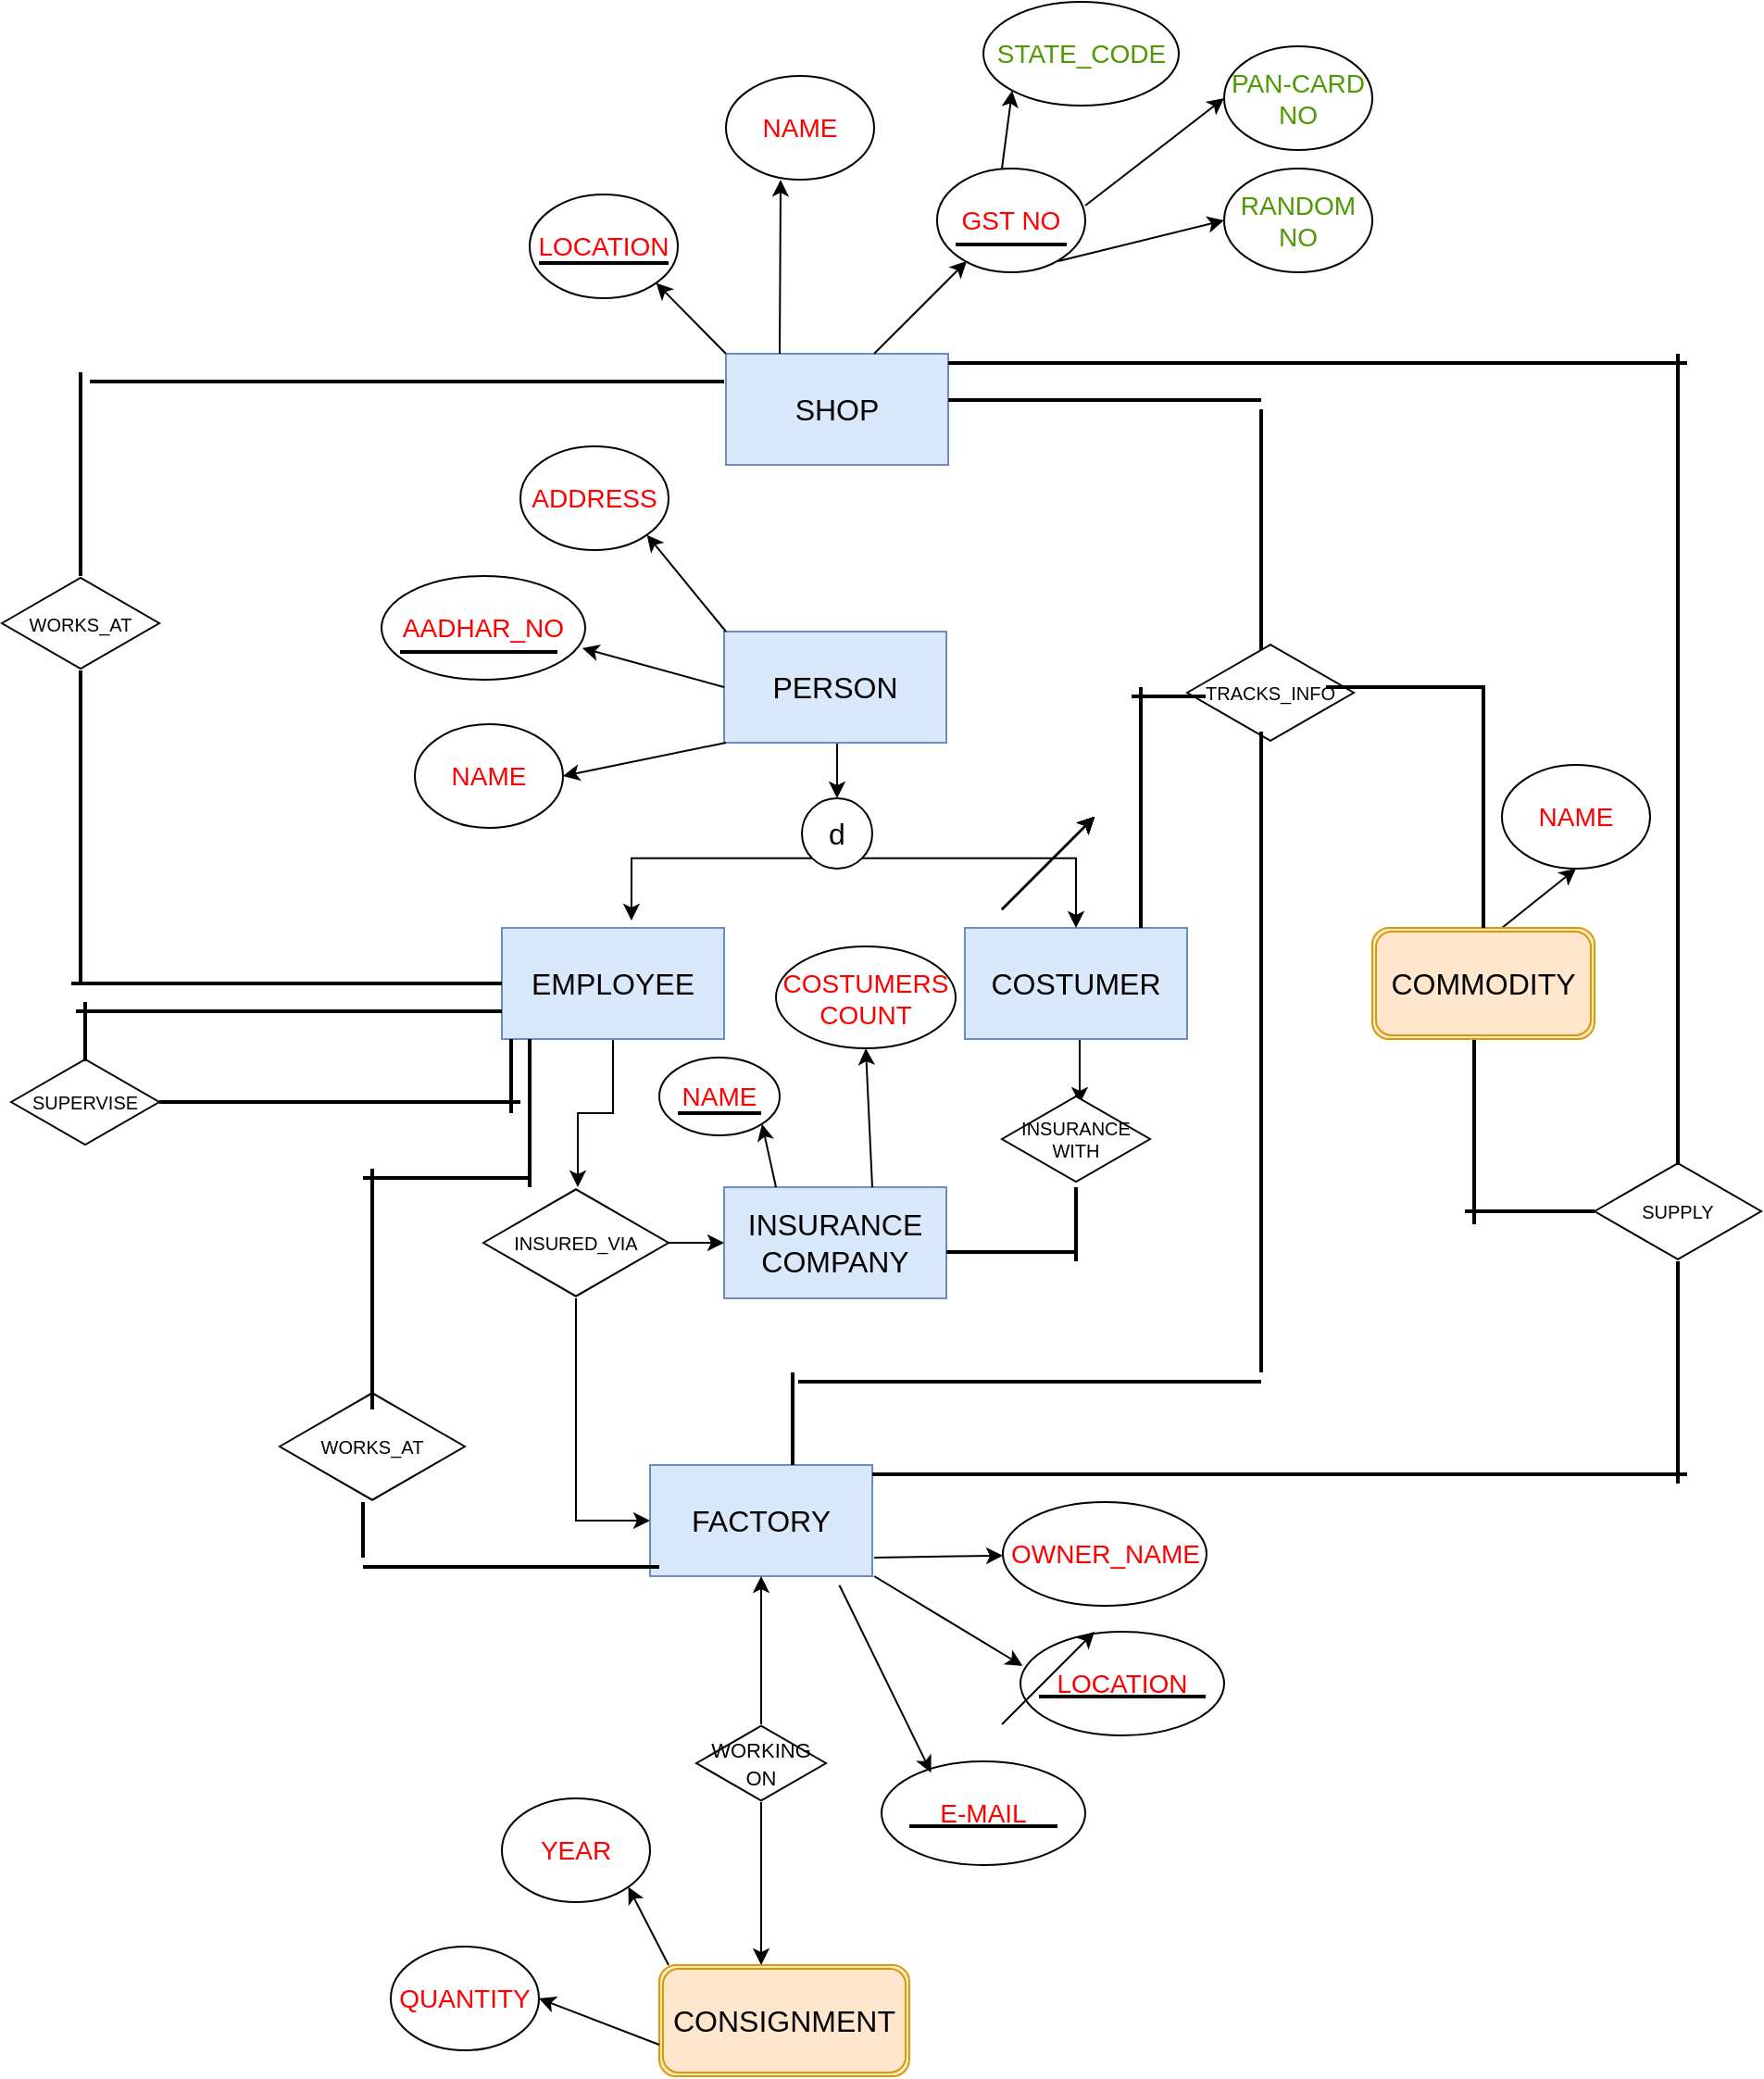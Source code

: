 <mxfile version="13.6.6" type="github">
  <diagram id="R2lEEEUBdFMjLlhIrx00" name="Page-1">
    <mxGraphModel dx="2523" dy="2011" grid="1" gridSize="10" guides="1" tooltips="1" connect="1" arrows="1" fold="1" page="1" pageScale="1" pageWidth="850" pageHeight="1100" math="0" shadow="0" extFonts="Permanent Marker^https://fonts.googleapis.com/css?family=Permanent+Marker">
      <root>
        <mxCell id="0" />
        <mxCell id="1" parent="0" />
        <mxCell id="ybq4rBXa6S7qa59b0Jn1-7" style="edgeStyle=orthogonalEdgeStyle;rounded=0;orthogonalLoop=1;jettySize=auto;html=1;exitX=0.5;exitY=1;exitDx=0;exitDy=0;entryX=0.5;entryY=0;entryDx=0;entryDy=0;fontSize=10;" edge="1" parent="1" source="ybq4rBXa6S7qa59b0Jn1-2" target="ybq4rBXa6S7qa59b0Jn1-6">
          <mxGeometry relative="1" as="geometry" />
        </mxCell>
        <mxCell id="ybq4rBXa6S7qa59b0Jn1-2" value="PERSON" style="rounded=0;whiteSpace=wrap;html=1;fontSize=16;fillColor=#dae8fc;strokeColor=#6c8ebf;" vertex="1" parent="1">
          <mxGeometry x="370" y="180" width="120" height="60" as="geometry" />
        </mxCell>
        <mxCell id="ybq4rBXa6S7qa59b0Jn1-33" style="edgeStyle=orthogonalEdgeStyle;rounded=0;orthogonalLoop=1;jettySize=auto;html=1;exitX=0.5;exitY=1;exitDx=0;exitDy=0;entryX=0.51;entryY=0;entryDx=0;entryDy=0;entryPerimeter=0;fontSize=12;" edge="1" parent="1" source="ybq4rBXa6S7qa59b0Jn1-3" target="ybq4rBXa6S7qa59b0Jn1-29">
          <mxGeometry relative="1" as="geometry" />
        </mxCell>
        <mxCell id="ybq4rBXa6S7qa59b0Jn1-3" value="EMPLOYEE" style="rounded=0;whiteSpace=wrap;html=1;fontSize=16;fillColor=#dae8fc;strokeColor=#6c8ebf;" vertex="1" parent="1">
          <mxGeometry x="250" y="340" width="120" height="60" as="geometry" />
        </mxCell>
        <mxCell id="ybq4rBXa6S7qa59b0Jn1-38" style="edgeStyle=orthogonalEdgeStyle;rounded=0;orthogonalLoop=1;jettySize=auto;html=1;exitX=0.5;exitY=1;exitDx=0;exitDy=0;entryX=0.525;entryY=0.104;entryDx=0;entryDy=0;entryPerimeter=0;fontSize=10;" edge="1" parent="1" source="ybq4rBXa6S7qa59b0Jn1-4" target="ybq4rBXa6S7qa59b0Jn1-36">
          <mxGeometry relative="1" as="geometry" />
        </mxCell>
        <mxCell id="ybq4rBXa6S7qa59b0Jn1-4" value="COSTUMER" style="rounded=0;whiteSpace=wrap;html=1;fontSize=16;fillColor=#dae8fc;strokeColor=#6c8ebf;" vertex="1" parent="1">
          <mxGeometry x="500" y="340" width="120" height="60" as="geometry" />
        </mxCell>
        <mxCell id="ybq4rBXa6S7qa59b0Jn1-44" style="edgeStyle=orthogonalEdgeStyle;rounded=0;orthogonalLoop=1;jettySize=auto;html=1;exitX=0;exitY=1;exitDx=0;exitDy=0;entryX=0.583;entryY=-0.067;entryDx=0;entryDy=0;entryPerimeter=0;fontSize=10;" edge="1" parent="1" source="ybq4rBXa6S7qa59b0Jn1-6" target="ybq4rBXa6S7qa59b0Jn1-3">
          <mxGeometry relative="1" as="geometry" />
        </mxCell>
        <mxCell id="ybq4rBXa6S7qa59b0Jn1-45" style="edgeStyle=orthogonalEdgeStyle;rounded=0;orthogonalLoop=1;jettySize=auto;html=1;exitX=1;exitY=1;exitDx=0;exitDy=0;fontSize=10;" edge="1" parent="1" source="ybq4rBXa6S7qa59b0Jn1-6" target="ybq4rBXa6S7qa59b0Jn1-4">
          <mxGeometry relative="1" as="geometry" />
        </mxCell>
        <mxCell id="ybq4rBXa6S7qa59b0Jn1-6" value="&lt;font style=&quot;font-size: 16px&quot;&gt;d&lt;/font&gt;" style="ellipse;whiteSpace=wrap;html=1;aspect=fixed;fontSize=10;" vertex="1" parent="1">
          <mxGeometry x="412" y="270" width="38" height="38" as="geometry" />
        </mxCell>
        <mxCell id="ybq4rBXa6S7qa59b0Jn1-11" value="SHOP" style="rounded=0;whiteSpace=wrap;html=1;fontSize=16;fillColor=#dae8fc;strokeColor=#6c8ebf;" vertex="1" parent="1">
          <mxGeometry x="371" y="30" width="120" height="60" as="geometry" />
        </mxCell>
        <mxCell id="ybq4rBXa6S7qa59b0Jn1-12" value="INSURANCE COMPANY" style="rounded=0;whiteSpace=wrap;html=1;fontSize=16;fillColor=#dae8fc;strokeColor=#6c8ebf;" vertex="1" parent="1">
          <mxGeometry x="370" y="480" width="120" height="60" as="geometry" />
        </mxCell>
        <mxCell id="ybq4rBXa6S7qa59b0Jn1-13" value="FACTORY" style="rounded=0;whiteSpace=wrap;html=1;fontSize=16;fillColor=#dae8fc;strokeColor=#6c8ebf;" vertex="1" parent="1">
          <mxGeometry x="330" y="630" width="120" height="60" as="geometry" />
        </mxCell>
        <mxCell id="ybq4rBXa6S7qa59b0Jn1-35" style="edgeStyle=orthogonalEdgeStyle;rounded=0;orthogonalLoop=1;jettySize=auto;html=1;entryX=0.5;entryY=1;entryDx=0;entryDy=0;fontSize=12;" edge="1" parent="1" source="ybq4rBXa6S7qa59b0Jn1-20" target="ybq4rBXa6S7qa59b0Jn1-13">
          <mxGeometry relative="1" as="geometry" />
        </mxCell>
        <mxCell id="ybq4rBXa6S7qa59b0Jn1-49" style="edgeStyle=orthogonalEdgeStyle;rounded=0;orthogonalLoop=1;jettySize=auto;html=1;entryX=0.5;entryY=0;entryDx=0;entryDy=0;fontSize=10;" edge="1" parent="1" source="ybq4rBXa6S7qa59b0Jn1-20">
          <mxGeometry relative="1" as="geometry">
            <mxPoint x="390.0" y="900" as="targetPoint" />
          </mxGeometry>
        </mxCell>
        <mxCell id="ybq4rBXa6S7qa59b0Jn1-20" value="&lt;font style=&quot;font-size: 11px&quot;&gt;WORKING ON&lt;/font&gt;" style="html=1;whiteSpace=wrap;aspect=fixed;shape=isoRectangle;fontSize=12;" vertex="1" parent="1">
          <mxGeometry x="355" y="770" width="70" height="42" as="geometry" />
        </mxCell>
        <mxCell id="ybq4rBXa6S7qa59b0Jn1-31" style="edgeStyle=orthogonalEdgeStyle;rounded=0;orthogonalLoop=1;jettySize=auto;html=1;entryX=0;entryY=0.5;entryDx=0;entryDy=0;fontSize=12;" edge="1" parent="1" source="ybq4rBXa6S7qa59b0Jn1-29" target="ybq4rBXa6S7qa59b0Jn1-12">
          <mxGeometry relative="1" as="geometry" />
        </mxCell>
        <mxCell id="ybq4rBXa6S7qa59b0Jn1-34" style="edgeStyle=orthogonalEdgeStyle;rounded=0;orthogonalLoop=1;jettySize=auto;html=1;entryX=0;entryY=0.5;entryDx=0;entryDy=0;fontSize=12;" edge="1" parent="1" source="ybq4rBXa6S7qa59b0Jn1-29" target="ybq4rBXa6S7qa59b0Jn1-13">
          <mxGeometry relative="1" as="geometry" />
        </mxCell>
        <mxCell id="ybq4rBXa6S7qa59b0Jn1-29" value="&lt;font size=&quot;1&quot;&gt;INSURED_VIA&lt;/font&gt;" style="html=1;whiteSpace=wrap;aspect=fixed;shape=isoRectangle;fontSize=8;" vertex="1" parent="1">
          <mxGeometry x="240" y="480" width="100" height="60" as="geometry" />
        </mxCell>
        <mxCell id="ybq4rBXa6S7qa59b0Jn1-36" value="INSURANCE WITH" style="html=1;whiteSpace=wrap;aspect=fixed;shape=isoRectangle;fontSize=10;" vertex="1" parent="1">
          <mxGeometry x="520" y="430" width="80" height="48" as="geometry" />
        </mxCell>
        <mxCell id="ybq4rBXa6S7qa59b0Jn1-40" value="" style="line;strokeWidth=2;direction=south;html=1;fontSize=10;" vertex="1" parent="1">
          <mxGeometry x="555" y="480" width="10" height="40" as="geometry" />
        </mxCell>
        <mxCell id="ybq4rBXa6S7qa59b0Jn1-41" value="" style="line;strokeWidth=2;html=1;fontSize=10;" vertex="1" parent="1">
          <mxGeometry x="490" y="510" width="70" height="10" as="geometry" />
        </mxCell>
        <mxCell id="ybq4rBXa6S7qa59b0Jn1-47" value="WORKS_AT" style="html=1;whiteSpace=wrap;aspect=fixed;shape=isoRectangle;fontSize=10;" vertex="1" parent="1">
          <mxGeometry x="-20" y="150" width="85" height="51" as="geometry" />
        </mxCell>
        <mxCell id="ybq4rBXa6S7qa59b0Jn1-54" style="edgeStyle=orthogonalEdgeStyle;rounded=0;orthogonalLoop=1;jettySize=auto;html=1;fontSize=10;" edge="1" parent="1" source="ybq4rBXa6S7qa59b0Jn1-53" target="ybq4rBXa6S7qa59b0Jn1-47">
          <mxGeometry relative="1" as="geometry">
            <Array as="points">
              <mxPoint x="23" y="201" />
              <mxPoint x="23" y="201" />
            </Array>
          </mxGeometry>
        </mxCell>
        <mxCell id="ybq4rBXa6S7qa59b0Jn1-53" value="" style="line;strokeWidth=2;direction=south;html=1;fontSize=10;" vertex="1" parent="1">
          <mxGeometry x="17.5" y="201" width="10" height="169" as="geometry" />
        </mxCell>
        <mxCell id="ybq4rBXa6S7qa59b0Jn1-55" value="" style="line;strokeWidth=2;html=1;fontSize=10;" vertex="1" parent="1">
          <mxGeometry x="17.5" y="365" width="232.5" height="10" as="geometry" />
        </mxCell>
        <mxCell id="ybq4rBXa6S7qa59b0Jn1-56" value="" style="line;strokeWidth=2;direction=south;html=1;fontSize=10;" vertex="1" parent="1">
          <mxGeometry x="17.5" y="40" width="10" height="110" as="geometry" />
        </mxCell>
        <mxCell id="ybq4rBXa6S7qa59b0Jn1-57" value="" style="line;strokeWidth=2;html=1;fontSize=10;" vertex="1" parent="1">
          <mxGeometry x="27.5" y="40" width="342.5" height="10" as="geometry" />
        </mxCell>
        <mxCell id="ybq4rBXa6S7qa59b0Jn1-58" value="" style="line;strokeWidth=2;html=1;fontSize=10;" vertex="1" parent="1">
          <mxGeometry x="20" y="380" width="230" height="10" as="geometry" />
        </mxCell>
        <mxCell id="ybq4rBXa6S7qa59b0Jn1-60" value="WORKS_AT" style="html=1;whiteSpace=wrap;aspect=fixed;shape=isoRectangle;fontSize=10;" vertex="1" parent="1">
          <mxGeometry x="130" y="590" width="100" height="60" as="geometry" />
        </mxCell>
        <mxCell id="ybq4rBXa6S7qa59b0Jn1-61" value="" style="line;strokeWidth=2;direction=south;html=1;fontSize=10;" vertex="1" parent="1">
          <mxGeometry x="260" y="400" width="10" height="80" as="geometry" />
        </mxCell>
        <mxCell id="ybq4rBXa6S7qa59b0Jn1-62" value="" style="line;strokeWidth=2;html=1;fontSize=10;" vertex="1" parent="1">
          <mxGeometry x="175" y="470" width="90" height="10" as="geometry" />
        </mxCell>
        <mxCell id="ybq4rBXa6S7qa59b0Jn1-63" value="" style="line;strokeWidth=2;direction=south;html=1;fontSize=10;" vertex="1" parent="1">
          <mxGeometry x="175" y="470" width="10" height="130" as="geometry" />
        </mxCell>
        <mxCell id="ybq4rBXa6S7qa59b0Jn1-64" value="" style="line;strokeWidth=2;direction=south;html=1;fontSize=10;" vertex="1" parent="1">
          <mxGeometry x="170" y="650" width="10" height="30" as="geometry" />
        </mxCell>
        <mxCell id="ybq4rBXa6S7qa59b0Jn1-65" value="" style="line;strokeWidth=2;html=1;fontSize=10;" vertex="1" parent="1">
          <mxGeometry x="175" y="680" width="160" height="10" as="geometry" />
        </mxCell>
        <mxCell id="ybq4rBXa6S7qa59b0Jn1-66" value="TRACKS_INFO" style="html=1;whiteSpace=wrap;aspect=fixed;shape=isoRectangle;fontSize=10;" vertex="1" parent="1">
          <mxGeometry x="620" y="186" width="90" height="54" as="geometry" />
        </mxCell>
        <mxCell id="ybq4rBXa6S7qa59b0Jn1-67" value="SUPPLY" style="html=1;whiteSpace=wrap;aspect=fixed;shape=isoRectangle;fontSize=10;" vertex="1" parent="1">
          <mxGeometry x="840" y="466" width="90" height="54" as="geometry" />
        </mxCell>
        <mxCell id="ybq4rBXa6S7qa59b0Jn1-68" value="" style="line;strokeWidth=2;direction=south;html=1;fontSize=10;" vertex="1" parent="1">
          <mxGeometry x="590" y="210" width="10" height="130" as="geometry" />
        </mxCell>
        <mxCell id="ybq4rBXa6S7qa59b0Jn1-69" value="" style="line;strokeWidth=2;html=1;fontSize=10;" vertex="1" parent="1">
          <mxGeometry x="590" y="210" width="40" height="10" as="geometry" />
        </mxCell>
        <mxCell id="ybq4rBXa6S7qa59b0Jn1-70" value="" style="line;strokeWidth=2;html=1;fontSize=10;" vertex="1" parent="1">
          <mxGeometry x="770" y="488" width="70" height="10" as="geometry" />
        </mxCell>
        <mxCell id="ybq4rBXa6S7qa59b0Jn1-71" value="" style="line;strokeWidth=2;direction=south;html=1;fontSize=10;" vertex="1" parent="1">
          <mxGeometry x="655" y="60" width="10" height="130" as="geometry" />
        </mxCell>
        <mxCell id="ybq4rBXa6S7qa59b0Jn1-72" value="" style="line;strokeWidth=2;html=1;fontSize=10;" vertex="1" parent="1">
          <mxGeometry x="695" y="205" width="85" height="10" as="geometry" />
        </mxCell>
        <mxCell id="ybq4rBXa6S7qa59b0Jn1-75" value="" style="line;strokeWidth=2;html=1;fontSize=10;" vertex="1" parent="1">
          <mxGeometry x="491" y="50" width="169" height="10" as="geometry" />
        </mxCell>
        <mxCell id="ybq4rBXa6S7qa59b0Jn1-76" value="" style="line;strokeWidth=2;direction=south;html=1;fontSize=10;" vertex="1" parent="1">
          <mxGeometry x="655" y="234" width="10" height="346" as="geometry" />
        </mxCell>
        <mxCell id="ybq4rBXa6S7qa59b0Jn1-77" value="" style="line;strokeWidth=2;html=1;fontSize=10;" vertex="1" parent="1">
          <mxGeometry x="410" y="550" width="250" height="70" as="geometry" />
        </mxCell>
        <mxCell id="ybq4rBXa6S7qa59b0Jn1-78" value="" style="line;strokeWidth=2;direction=south;html=1;fontSize=10;" vertex="1" parent="1">
          <mxGeometry x="402" y="580" width="10" height="50" as="geometry" />
        </mxCell>
        <mxCell id="ybq4rBXa6S7qa59b0Jn1-79" value="" style="line;strokeWidth=2;html=1;fontSize=10;" vertex="1" parent="1">
          <mxGeometry x="491" y="30" width="399" height="10" as="geometry" />
        </mxCell>
        <mxCell id="ybq4rBXa6S7qa59b0Jn1-80" value="" style="line;strokeWidth=2;direction=south;html=1;fontSize=10;" vertex="1" parent="1">
          <mxGeometry x="880" y="30" width="10" height="438" as="geometry" />
        </mxCell>
        <mxCell id="ybq4rBXa6S7qa59b0Jn1-81" value="" style="line;strokeWidth=2;html=1;fontSize=10;" vertex="1" parent="1">
          <mxGeometry x="450" y="630" width="440" height="10" as="geometry" />
        </mxCell>
        <mxCell id="ybq4rBXa6S7qa59b0Jn1-82" value="" style="line;strokeWidth=2;direction=south;html=1;fontSize=10;" vertex="1" parent="1">
          <mxGeometry x="770" y="400" width="10" height="100" as="geometry" />
        </mxCell>
        <mxCell id="ybq4rBXa6S7qa59b0Jn1-83" value="" style="line;strokeWidth=2;direction=south;html=1;fontSize=10;" vertex="1" parent="1">
          <mxGeometry x="880" y="520" width="10" height="120" as="geometry" />
        </mxCell>
        <mxCell id="ybq4rBXa6S7qa59b0Jn1-86" value="NAME" style="ellipse;whiteSpace=wrap;html=1;fontSize=14;direction=west;fontColor=#FF0000;" vertex="1" parent="1">
          <mxGeometry x="203" y="230" width="80" height="56" as="geometry" />
        </mxCell>
        <mxCell id="ybq4rBXa6S7qa59b0Jn1-88" value="AADHAR_NO" style="ellipse;whiteSpace=wrap;html=1;fontSize=14;direction=west;fontColor=#FF0000;" vertex="1" parent="1">
          <mxGeometry x="185" y="150" width="110" height="56" as="geometry" />
        </mxCell>
        <mxCell id="ybq4rBXa6S7qa59b0Jn1-89" value="ADDRESS" style="ellipse;whiteSpace=wrap;html=1;fontSize=14;direction=west;fontColor=#FF0000;" vertex="1" parent="1">
          <mxGeometry x="260" y="80" width="80" height="56" as="geometry" />
        </mxCell>
        <mxCell id="ybq4rBXa6S7qa59b0Jn1-92" value="" style="endArrow=classic;html=1;fontSize=14;fontColor=#FF3333;entryX=0;entryY=0;entryDx=0;entryDy=0;" edge="1" parent="1" target="ybq4rBXa6S7qa59b0Jn1-89">
          <mxGeometry width="50" height="50" relative="1" as="geometry">
            <mxPoint x="371" y="180" as="sourcePoint" />
            <mxPoint x="421" y="130" as="targetPoint" />
          </mxGeometry>
        </mxCell>
        <mxCell id="ybq4rBXa6S7qa59b0Jn1-93" value="" style="endArrow=classic;html=1;fontSize=14;fontColor=#FF3333;entryX=1;entryY=0.5;entryDx=0;entryDy=0;" edge="1" parent="1" target="ybq4rBXa6S7qa59b0Jn1-106">
          <mxGeometry width="50" height="50" relative="1" as="geometry">
            <mxPoint x="565" y="-50" as="sourcePoint" />
            <mxPoint x="615" y="-100" as="targetPoint" />
          </mxGeometry>
        </mxCell>
        <mxCell id="ybq4rBXa6S7qa59b0Jn1-94" value="" style="endArrow=classic;html=1;fontSize=14;fontColor=#FF3333;entryX=1;entryY=0;entryDx=0;entryDy=0;" edge="1" parent="1" target="ybq4rBXa6S7qa59b0Jn1-105">
          <mxGeometry width="50" height="50" relative="1" as="geometry">
            <mxPoint x="520" y="-70" as="sourcePoint" />
            <mxPoint x="570" y="-120" as="targetPoint" />
          </mxGeometry>
        </mxCell>
        <mxCell id="ybq4rBXa6S7qa59b0Jn1-95" value="" style="endArrow=classic;html=1;fontSize=14;fontColor=#FF3333;" edge="1" parent="1">
          <mxGeometry width="50" height="50" relative="1" as="geometry">
            <mxPoint x="451" y="30" as="sourcePoint" />
            <mxPoint x="501" y="-20" as="targetPoint" />
          </mxGeometry>
        </mxCell>
        <mxCell id="ybq4rBXa6S7qa59b0Jn1-96" value="" style="endArrow=classic;html=1;fontSize=14;fontColor=#FF3333;entryX=0.631;entryY=-0.001;entryDx=0;entryDy=0;entryPerimeter=0;" edge="1" parent="1" target="ybq4rBXa6S7qa59b0Jn1-103">
          <mxGeometry width="50" height="50" relative="1" as="geometry">
            <mxPoint x="400" y="30" as="sourcePoint" />
            <mxPoint x="450" y="-20" as="targetPoint" />
          </mxGeometry>
        </mxCell>
        <mxCell id="ybq4rBXa6S7qa59b0Jn1-97" value="" style="endArrow=classic;html=1;fontSize=14;fontColor=#FF3333;entryX=0;entryY=0;entryDx=0;entryDy=0;" edge="1" parent="1" target="ybq4rBXa6S7qa59b0Jn1-102">
          <mxGeometry width="50" height="50" relative="1" as="geometry">
            <mxPoint x="371" y="30" as="sourcePoint" />
            <mxPoint x="421" y="-20" as="targetPoint" />
          </mxGeometry>
        </mxCell>
        <mxCell id="ybq4rBXa6S7qa59b0Jn1-98" value="" style="endArrow=classic;html=1;fontSize=14;fontColor=#FF3333;entryX=0;entryY=0.5;entryDx=0;entryDy=0;" edge="1" parent="1" target="ybq4rBXa6S7qa59b0Jn1-86">
          <mxGeometry width="50" height="50" relative="1" as="geometry">
            <mxPoint x="371" y="240" as="sourcePoint" />
            <mxPoint x="421" y="190" as="targetPoint" />
          </mxGeometry>
        </mxCell>
        <mxCell id="ybq4rBXa6S7qa59b0Jn1-99" value="" style="endArrow=classic;html=1;fontSize=14;fontColor=#FF3333;exitX=0;exitY=0.5;exitDx=0;exitDy=0;entryX=0.014;entryY=0.304;entryDx=0;entryDy=0;entryPerimeter=0;" edge="1" parent="1" source="ybq4rBXa6S7qa59b0Jn1-2" target="ybq4rBXa6S7qa59b0Jn1-88">
          <mxGeometry width="50" height="50" relative="1" as="geometry">
            <mxPoint x="520" y="230" as="sourcePoint" />
            <mxPoint x="570" y="180" as="targetPoint" />
          </mxGeometry>
        </mxCell>
        <mxCell id="ybq4rBXa6S7qa59b0Jn1-100" value="" style="line;strokeWidth=2;html=1;fontSize=14;fontColor=#FF3333;" vertex="1" parent="1">
          <mxGeometry x="195" y="186" width="85" height="10" as="geometry" />
        </mxCell>
        <mxCell id="ybq4rBXa6S7qa59b0Jn1-102" value="LOCATION" style="ellipse;whiteSpace=wrap;html=1;fontSize=14;direction=west;fontColor=#FF0000;" vertex="1" parent="1">
          <mxGeometry x="265" y="-56" width="80" height="56" as="geometry" />
        </mxCell>
        <mxCell id="ybq4rBXa6S7qa59b0Jn1-103" value="NAME" style="ellipse;whiteSpace=wrap;html=1;fontSize=14;direction=west;fontColor=#FF0000;" vertex="1" parent="1">
          <mxGeometry x="371" y="-120" width="80" height="56" as="geometry" />
        </mxCell>
        <mxCell id="ybq4rBXa6S7qa59b0Jn1-104" value="GST NO" style="ellipse;whiteSpace=wrap;html=1;fontSize=14;direction=west;fontColor=#FF0000;" vertex="1" parent="1">
          <mxGeometry x="485" y="-70" width="80" height="56" as="geometry" />
        </mxCell>
        <mxCell id="ybq4rBXa6S7qa59b0Jn1-105" value="STATE_CODE" style="ellipse;whiteSpace=wrap;html=1;fontSize=14;direction=west;fontColor=#4D9900;" vertex="1" parent="1">
          <mxGeometry x="510" y="-160" width="105.5" height="56" as="geometry" />
        </mxCell>
        <mxCell id="ybq4rBXa6S7qa59b0Jn1-106" value="&lt;font color=&quot;#4d9900&quot;&gt;PAN-CARD NO&lt;/font&gt;" style="ellipse;whiteSpace=wrap;html=1;fontSize=14;direction=west;fontColor=#FF0000;" vertex="1" parent="1">
          <mxGeometry x="640" y="-136" width="80" height="56" as="geometry" />
        </mxCell>
        <mxCell id="ybq4rBXa6S7qa59b0Jn1-107" value="RANDOM NO" style="ellipse;whiteSpace=wrap;html=1;fontSize=14;direction=west;fontColor=#4D9900;" vertex="1" parent="1">
          <mxGeometry x="640" y="-70" width="80" height="56" as="geometry" />
        </mxCell>
        <mxCell id="ybq4rBXa6S7qa59b0Jn1-108" value="" style="endArrow=classic;html=1;fontSize=14;fontColor=#FF3333;" edge="1" parent="1">
          <mxGeometry width="50" height="50" relative="1" as="geometry">
            <mxPoint x="520" y="330" as="sourcePoint" />
            <mxPoint x="570" y="280" as="targetPoint" />
          </mxGeometry>
        </mxCell>
        <mxCell id="ybq4rBXa6S7qa59b0Jn1-109" value="" style="endArrow=classic;html=1;fontSize=14;fontColor=#FF3333;" edge="1" parent="1">
          <mxGeometry width="50" height="50" relative="1" as="geometry">
            <mxPoint x="520" y="330" as="sourcePoint" />
            <mxPoint x="570" y="280" as="targetPoint" />
          </mxGeometry>
        </mxCell>
        <mxCell id="ybq4rBXa6S7qa59b0Jn1-110" value="" style="endArrow=classic;html=1;fontSize=14;fontColor=#FF3333;" edge="1" parent="1">
          <mxGeometry width="50" height="50" relative="1" as="geometry">
            <mxPoint x="520" y="330" as="sourcePoint" />
            <mxPoint x="570" y="280" as="targetPoint" />
          </mxGeometry>
        </mxCell>
        <mxCell id="ybq4rBXa6S7qa59b0Jn1-111" value="" style="endArrow=classic;html=1;fontSize=14;fontColor=#FF3333;" edge="1" parent="1">
          <mxGeometry width="50" height="50" relative="1" as="geometry">
            <mxPoint x="520" y="330" as="sourcePoint" />
            <mxPoint x="570" y="280" as="targetPoint" />
          </mxGeometry>
        </mxCell>
        <mxCell id="ybq4rBXa6S7qa59b0Jn1-112" value="" style="endArrow=classic;html=1;fontSize=14;fontColor=#FF3333;" edge="1" parent="1">
          <mxGeometry width="50" height="50" relative="1" as="geometry">
            <mxPoint x="520" y="330" as="sourcePoint" />
            <mxPoint x="570" y="280" as="targetPoint" />
          </mxGeometry>
        </mxCell>
        <mxCell id="ybq4rBXa6S7qa59b0Jn1-113" value="" style="endArrow=classic;html=1;fontSize=14;fontColor=#FF3333;" edge="1" parent="1">
          <mxGeometry width="50" height="50" relative="1" as="geometry">
            <mxPoint x="520" y="330" as="sourcePoint" />
            <mxPoint x="570" y="280" as="targetPoint" />
          </mxGeometry>
        </mxCell>
        <mxCell id="ybq4rBXa6S7qa59b0Jn1-114" value="" style="endArrow=classic;html=1;fontSize=14;fontColor=#FF3333;" edge="1" parent="1">
          <mxGeometry width="50" height="50" relative="1" as="geometry">
            <mxPoint x="520" y="330" as="sourcePoint" />
            <mxPoint x="570" y="280" as="targetPoint" />
          </mxGeometry>
        </mxCell>
        <mxCell id="ybq4rBXa6S7qa59b0Jn1-115" value="" style="endArrow=classic;html=1;fontSize=14;fontColor=#FF3333;" edge="1" parent="1">
          <mxGeometry width="50" height="50" relative="1" as="geometry">
            <mxPoint x="520" y="330" as="sourcePoint" />
            <mxPoint x="570" y="280" as="targetPoint" />
          </mxGeometry>
        </mxCell>
        <mxCell id="ybq4rBXa6S7qa59b0Jn1-118" value="" style="endArrow=classic;html=1;fontSize=14;fontColor=#FF3333;entryX=1;entryY=0.5;entryDx=0;entryDy=0;" edge="1" parent="1" target="ybq4rBXa6S7qa59b0Jn1-107">
          <mxGeometry width="50" height="50" relative="1" as="geometry">
            <mxPoint x="550.5" y="-20" as="sourcePoint" />
            <mxPoint x="600.5" y="-70" as="targetPoint" />
          </mxGeometry>
        </mxCell>
        <mxCell id="ybq4rBXa6S7qa59b0Jn1-120" value="" style="line;strokeWidth=2;html=1;fontSize=14;fontColor=#4D9900;" vertex="1" parent="1">
          <mxGeometry x="495" y="-34" width="60" height="10" as="geometry" />
        </mxCell>
        <mxCell id="ybq4rBXa6S7qa59b0Jn1-121" value="" style="line;strokeWidth=2;html=1;fontSize=14;fontColor=#4D9900;" vertex="1" parent="1">
          <mxGeometry x="270" y="-24" width="70" height="10" as="geometry" />
        </mxCell>
        <mxCell id="ybq4rBXa6S7qa59b0Jn1-122" value="OWNER_NAME" style="ellipse;whiteSpace=wrap;html=1;fontSize=14;direction=west;fontColor=#FF0000;" vertex="1" parent="1">
          <mxGeometry x="520.5" y="650" width="110" height="56" as="geometry" />
        </mxCell>
        <mxCell id="ybq4rBXa6S7qa59b0Jn1-123" value="LOCATION" style="ellipse;whiteSpace=wrap;html=1;fontSize=14;direction=west;fontColor=#FF0000;" vertex="1" parent="1">
          <mxGeometry x="530" y="720" width="110" height="56" as="geometry" />
        </mxCell>
        <mxCell id="ybq4rBXa6S7qa59b0Jn1-124" value="E-MAIL" style="ellipse;whiteSpace=wrap;html=1;fontSize=14;direction=west;fontColor=#FF0000;" vertex="1" parent="1">
          <mxGeometry x="455" y="790" width="110" height="56" as="geometry" />
        </mxCell>
        <mxCell id="ybq4rBXa6S7qa59b0Jn1-126" value="" style="endArrow=classic;html=1;fontSize=14;fontColor=#4D9900;entryX=0.5;entryY=0;entryDx=0;entryDy=0;" edge="1" parent="1" target="ybq4rBXa6S7qa59b0Jn1-136">
          <mxGeometry width="50" height="50" relative="1" as="geometry">
            <mxPoint x="790" y="340" as="sourcePoint" />
            <mxPoint x="840" y="290" as="targetPoint" />
          </mxGeometry>
        </mxCell>
        <mxCell id="ybq4rBXa6S7qa59b0Jn1-127" value="" style="endArrow=classic;html=1;fontSize=14;fontColor=#4D9900;entryX=0.99;entryY=0.671;entryDx=0;entryDy=0;entryPerimeter=0;" edge="1" parent="1" target="ybq4rBXa6S7qa59b0Jn1-123">
          <mxGeometry width="50" height="50" relative="1" as="geometry">
            <mxPoint x="451" y="690" as="sourcePoint" />
            <mxPoint x="501" y="640" as="targetPoint" />
          </mxGeometry>
        </mxCell>
        <mxCell id="ybq4rBXa6S7qa59b0Jn1-128" value="" style="endArrow=classic;html=1;fontSize=14;fontColor=#4D9900;" edge="1" parent="1" target="ybq4rBXa6S7qa59b0Jn1-122">
          <mxGeometry width="50" height="50" relative="1" as="geometry">
            <mxPoint x="451" y="680" as="sourcePoint" />
            <mxPoint x="501" y="630" as="targetPoint" />
          </mxGeometry>
        </mxCell>
        <mxCell id="ybq4rBXa6S7qa59b0Jn1-129" value="" style="endArrow=classic;html=1;fontSize=14;fontColor=#4D9900;entryX=0.757;entryY=0.892;entryDx=0;entryDy=0;entryPerimeter=0;exitX=0.852;exitY=1.081;exitDx=0;exitDy=0;exitPerimeter=0;" edge="1" parent="1" source="ybq4rBXa6S7qa59b0Jn1-13" target="ybq4rBXa6S7qa59b0Jn1-124">
          <mxGeometry width="50" height="50" relative="1" as="geometry">
            <mxPoint x="520" y="580" as="sourcePoint" />
            <mxPoint x="570" y="530" as="targetPoint" />
          </mxGeometry>
        </mxCell>
        <mxCell id="ybq4rBXa6S7qa59b0Jn1-130" value="" style="line;strokeWidth=2;html=1;" vertex="1" parent="1">
          <mxGeometry x="470" y="820" width="80" height="10" as="geometry" />
        </mxCell>
        <mxCell id="ybq4rBXa6S7qa59b0Jn1-131" value="" style="line;strokeWidth=2;html=1;fontSize=14;fontColor=#4D9900;" vertex="1" parent="1">
          <mxGeometry x="540" y="750" width="90" height="10" as="geometry" />
        </mxCell>
        <mxCell id="ybq4rBXa6S7qa59b0Jn1-133" value="COMMODITY" style="shape=ext;double=1;rounded=1;whiteSpace=wrap;html=1;fontSize=16;labelBackgroundColor=none;fillColor=#ffe6cc;strokeColor=#d79b00;" vertex="1" parent="1">
          <mxGeometry x="720" y="340" width="120" height="60" as="geometry" />
        </mxCell>
        <mxCell id="ybq4rBXa6S7qa59b0Jn1-134" style="edgeStyle=orthogonalEdgeStyle;rounded=0;orthogonalLoop=1;jettySize=auto;html=1;entryX=0.825;entryY=0.535;entryDx=0;entryDy=0;entryPerimeter=0;fontSize=14;fontColor=#4D9900;" edge="1" parent="1">
          <mxGeometry relative="1" as="geometry">
            <mxPoint x="775" y="317" as="sourcePoint" />
            <mxPoint x="774.65" y="317.25" as="targetPoint" />
          </mxGeometry>
        </mxCell>
        <mxCell id="ybq4rBXa6S7qa59b0Jn1-135" value="" style="line;strokeWidth=2;direction=south;html=1;labelBackgroundColor=none;fontSize=16;fontColor=#4D9900;" vertex="1" parent="1">
          <mxGeometry x="775" y="209" width="10" height="131" as="geometry" />
        </mxCell>
        <mxCell id="ybq4rBXa6S7qa59b0Jn1-136" value="NAME" style="ellipse;whiteSpace=wrap;html=1;fontSize=14;direction=west;fontColor=#FF0000;" vertex="1" parent="1">
          <mxGeometry x="790" y="252" width="80" height="56" as="geometry" />
        </mxCell>
        <mxCell id="ybq4rBXa6S7qa59b0Jn1-137" value="YEAR" style="ellipse;whiteSpace=wrap;html=1;fontSize=14;direction=west;fontColor=#FF0000;" vertex="1" parent="1">
          <mxGeometry x="250" y="810" width="80" height="56" as="geometry" />
        </mxCell>
        <mxCell id="ybq4rBXa6S7qa59b0Jn1-138" value="CONSIGNMENT" style="shape=ext;double=1;rounded=1;whiteSpace=wrap;html=1;fontSize=16;labelBackgroundColor=none;fillColor=#ffe6cc;strokeColor=#d79b00;" vertex="1" parent="1">
          <mxGeometry x="335" y="900" width="135" height="60" as="geometry" />
        </mxCell>
        <mxCell id="ybq4rBXa6S7qa59b0Jn1-139" value="" style="endArrow=classic;html=1;fontSize=16;fontColor=#4D9900;" edge="1" parent="1">
          <mxGeometry width="50" height="50" relative="1" as="geometry">
            <mxPoint x="520" y="770" as="sourcePoint" />
            <mxPoint x="570" y="720" as="targetPoint" />
          </mxGeometry>
        </mxCell>
        <mxCell id="ybq4rBXa6S7qa59b0Jn1-140" value="" style="endArrow=classic;html=1;fontSize=16;fontColor=#4D9900;entryX=0;entryY=0;entryDx=0;entryDy=0;" edge="1" parent="1" target="ybq4rBXa6S7qa59b0Jn1-137">
          <mxGeometry width="50" height="50" relative="1" as="geometry">
            <mxPoint x="340" y="900" as="sourcePoint" />
            <mxPoint x="390" y="850" as="targetPoint" />
          </mxGeometry>
        </mxCell>
        <mxCell id="ybq4rBXa6S7qa59b0Jn1-141" value="QUANTITY" style="ellipse;whiteSpace=wrap;html=1;fontSize=14;direction=west;fontColor=#FF0000;" vertex="1" parent="1">
          <mxGeometry x="190" y="890" width="80" height="56" as="geometry" />
        </mxCell>
        <mxCell id="ybq4rBXa6S7qa59b0Jn1-142" value="" style="endArrow=classic;html=1;fontSize=16;fontColor=#4D9900;entryX=0;entryY=0.5;entryDx=0;entryDy=0;" edge="1" parent="1" target="ybq4rBXa6S7qa59b0Jn1-141">
          <mxGeometry width="50" height="50" relative="1" as="geometry">
            <mxPoint x="335" y="943" as="sourcePoint" />
            <mxPoint x="385" y="893" as="targetPoint" />
          </mxGeometry>
        </mxCell>
        <mxCell id="ybq4rBXa6S7qa59b0Jn1-143" value="SUPERVISE" style="html=1;whiteSpace=wrap;aspect=fixed;shape=isoRectangle;labelBackgroundColor=none;fontSize=10;" vertex="1" parent="1">
          <mxGeometry x="-15" y="410" width="80" height="48" as="geometry" />
        </mxCell>
        <mxCell id="ybq4rBXa6S7qa59b0Jn1-144" value="" style="line;strokeWidth=2;direction=south;html=1;labelBackgroundColor=none;fontSize=16;fontColor=#4D9900;" vertex="1" parent="1">
          <mxGeometry x="250" y="400" width="10" height="40" as="geometry" />
        </mxCell>
        <mxCell id="ybq4rBXa6S7qa59b0Jn1-145" value="" style="line;strokeWidth=2;direction=south;html=1;labelBackgroundColor=none;fontSize=16;fontColor=#4D9900;" vertex="1" parent="1">
          <mxGeometry x="20" y="380" width="10" height="32" as="geometry" />
        </mxCell>
        <mxCell id="ybq4rBXa6S7qa59b0Jn1-146" value="" style="line;strokeWidth=2;html=1;labelBackgroundColor=none;fontSize=16;fontColor=#4D9900;" vertex="1" parent="1">
          <mxGeometry x="65" y="429" width="195" height="10" as="geometry" />
        </mxCell>
        <mxCell id="ybq4rBXa6S7qa59b0Jn1-149" value="NAME" style="ellipse;whiteSpace=wrap;html=1;fontSize=14;direction=west;fontColor=#FF0000;" vertex="1" parent="1">
          <mxGeometry x="335" y="410" width="65" height="42" as="geometry" />
        </mxCell>
        <mxCell id="ybq4rBXa6S7qa59b0Jn1-150" value="COSTUMERS COUNT" style="ellipse;whiteSpace=wrap;html=1;fontSize=14;direction=west;fontColor=#FF0000;" vertex="1" parent="1">
          <mxGeometry x="398" y="350" width="97" height="55" as="geometry" />
        </mxCell>
        <mxCell id="ybq4rBXa6S7qa59b0Jn1-151" value="" style="endArrow=classic;html=1;fontSize=10;fontColor=#000000;entryX=0;entryY=0;entryDx=0;entryDy=0;" edge="1" parent="1" target="ybq4rBXa6S7qa59b0Jn1-149">
          <mxGeometry width="50" height="50" relative="1" as="geometry">
            <mxPoint x="398" y="480" as="sourcePoint" />
            <mxPoint x="448" y="430" as="targetPoint" />
          </mxGeometry>
        </mxCell>
        <mxCell id="ybq4rBXa6S7qa59b0Jn1-152" value="" style="endArrow=classic;html=1;fontSize=10;fontColor=#000000;entryX=0.5;entryY=0;entryDx=0;entryDy=0;" edge="1" parent="1" target="ybq4rBXa6S7qa59b0Jn1-150">
          <mxGeometry width="50" height="50" relative="1" as="geometry">
            <mxPoint x="450" y="480" as="sourcePoint" />
            <mxPoint x="500" y="430" as="targetPoint" />
          </mxGeometry>
        </mxCell>
        <mxCell id="ybq4rBXa6S7qa59b0Jn1-153" value="" style="line;strokeWidth=2;html=1;labelBackgroundColor=none;fontSize=10;fontColor=#000000;" vertex="1" parent="1">
          <mxGeometry x="345" y="435" width="45" height="10" as="geometry" />
        </mxCell>
      </root>
    </mxGraphModel>
  </diagram>
</mxfile>
